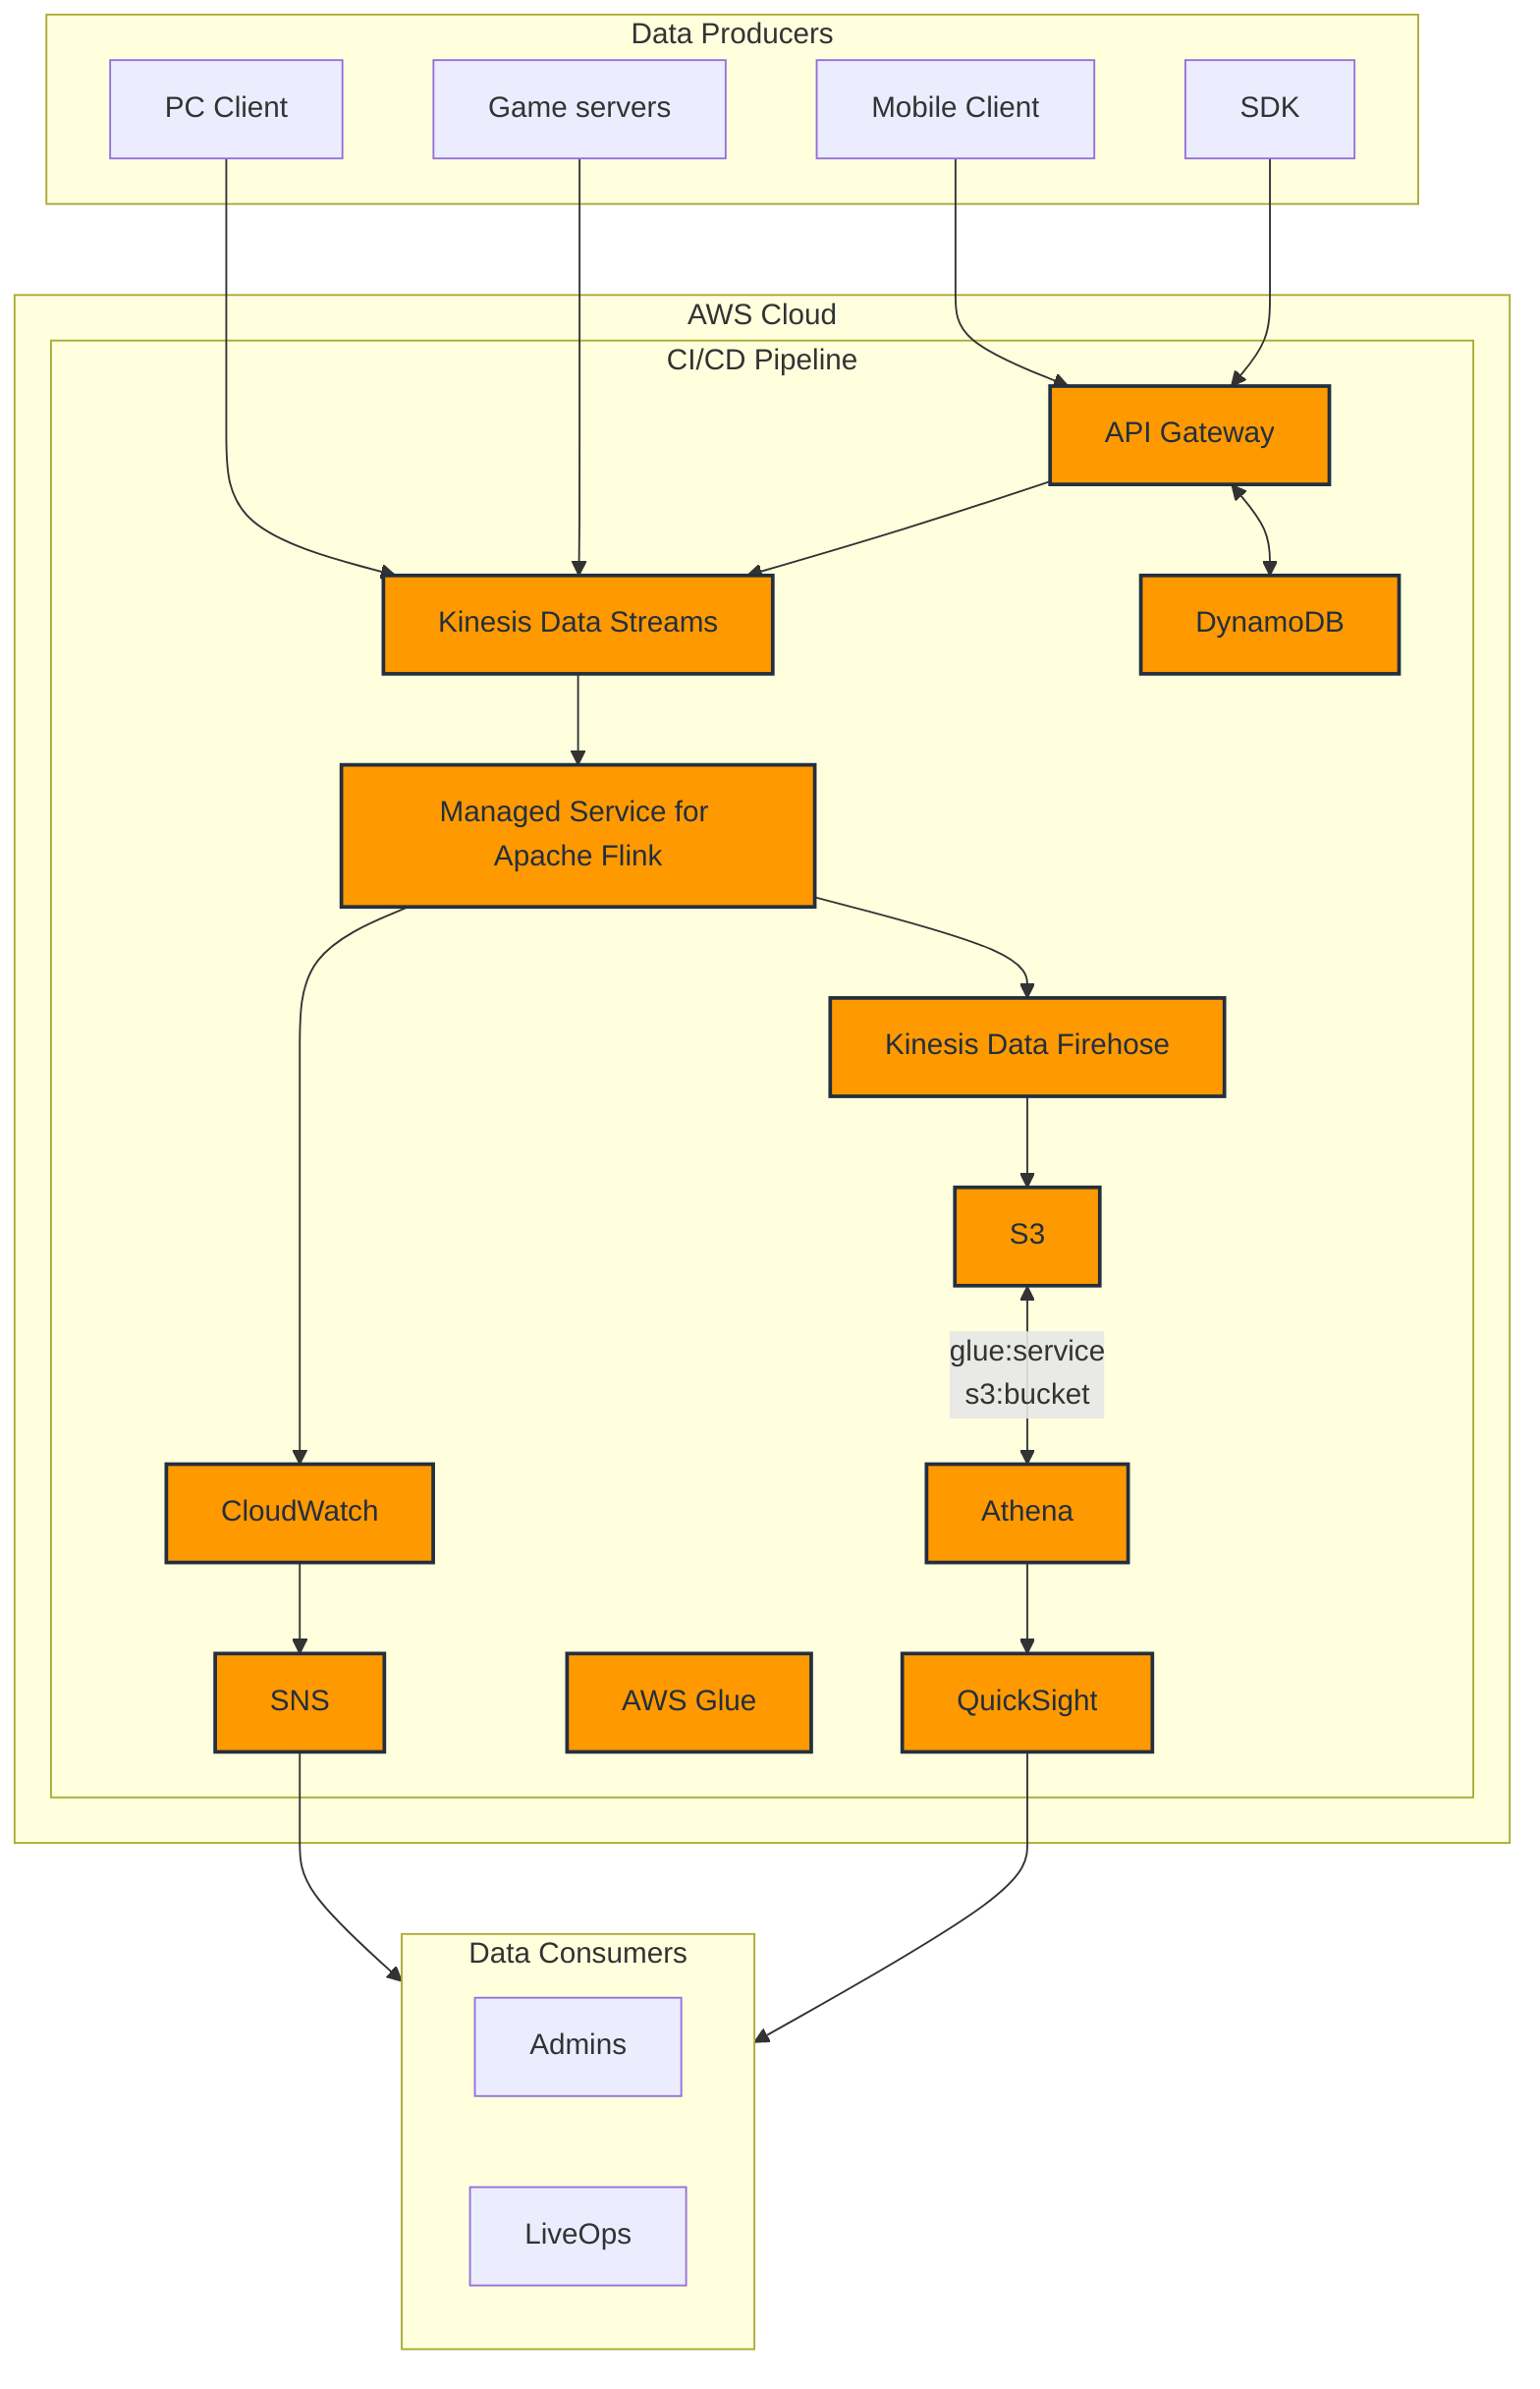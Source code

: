 graph TD
    subgraph DataProducers ["Data Producers"]
        PC["PC Client"]
        GameServers["Game servers"]
        MobileClient["Mobile Client"]
        SDK["SDK"]
    end
    subgraph AWSCloud ["AWS Cloud"]
        subgraph CICD ["CI/CD Pipeline"]
            kinesis:streams["Kinesis Data Streams"]
            flink:service["Managed Service for Apache Flink"]
            cloudwatch:monitoring["CloudWatch"]
            sns:notifications["SNS"]
            apigateway:api["API Gateway"]
            dynamodb:table["DynamoDB"]
            kinesis:firehose["Kinesis Data Firehose"]
            s3:bucket["S3"]
            glue:service["AWS Glue"]
            athena:query["Athena"]
            quicksight:analytics["QuickSight"]
        end
    end
    subgraph DataConsumers ["Data Consumers"]
        Admins["Admins"]
        LiveOps["LiveOps"]
    end
    PC --> kinesis:streams
    GameServers --> kinesis:streams
    MobileClient --> apigateway:api
    SDK --> apigateway:api
    apigateway:api <--> dynamodb:table
    apigateway:api --> kinesis:streams
    kinesis:streams --> flink:service
    flink:service --> cloudwatch:monitoring
    cloudwatch:monitoring --> sns:notifications
    flink:service --> kinesis:firehose
    kinesis:firehose --> s3:bucket
    s3:bucket <-- glue:service
    s3:bucket --> athena:query
    athena:query --> quicksight:analytics
    
    sns:notifications --> DataConsumers
    quicksight:analytics --> DataConsumers

    classDef aws fill:#FF9900,stroke:#232F3E,stroke-width:2px,color:#232F3E;
    class kinesis:streams,flink:service,cloudwatch:monitoring,sns:notifications,apigateway:api,dynamodb:table,kinesis:firehose,s3:bucket,glue:service,athena:query,quicksight:analytics aws;